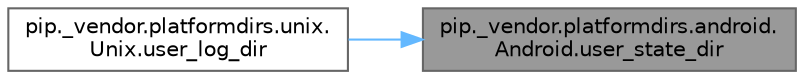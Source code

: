 digraph "pip._vendor.platformdirs.android.Android.user_state_dir"
{
 // LATEX_PDF_SIZE
  bgcolor="transparent";
  edge [fontname=Helvetica,fontsize=10,labelfontname=Helvetica,labelfontsize=10];
  node [fontname=Helvetica,fontsize=10,shape=box,height=0.2,width=0.4];
  rankdir="RL";
  Node1 [id="Node000001",label="pip._vendor.platformdirs.android.\lAndroid.user_state_dir",height=0.2,width=0.4,color="gray40", fillcolor="grey60", style="filled", fontcolor="black",tooltip=" "];
  Node1 -> Node2 [id="edge1_Node000001_Node000002",dir="back",color="steelblue1",style="solid",tooltip=" "];
  Node2 [id="Node000002",label="pip._vendor.platformdirs.unix.\lUnix.user_log_dir",height=0.2,width=0.4,color="grey40", fillcolor="white", style="filled",URL="$classpip_1_1__vendor_1_1platformdirs_1_1unix_1_1_unix.html#a7bc2c49c88ed2006771ae6c651cdd4bd",tooltip=" "];
}
